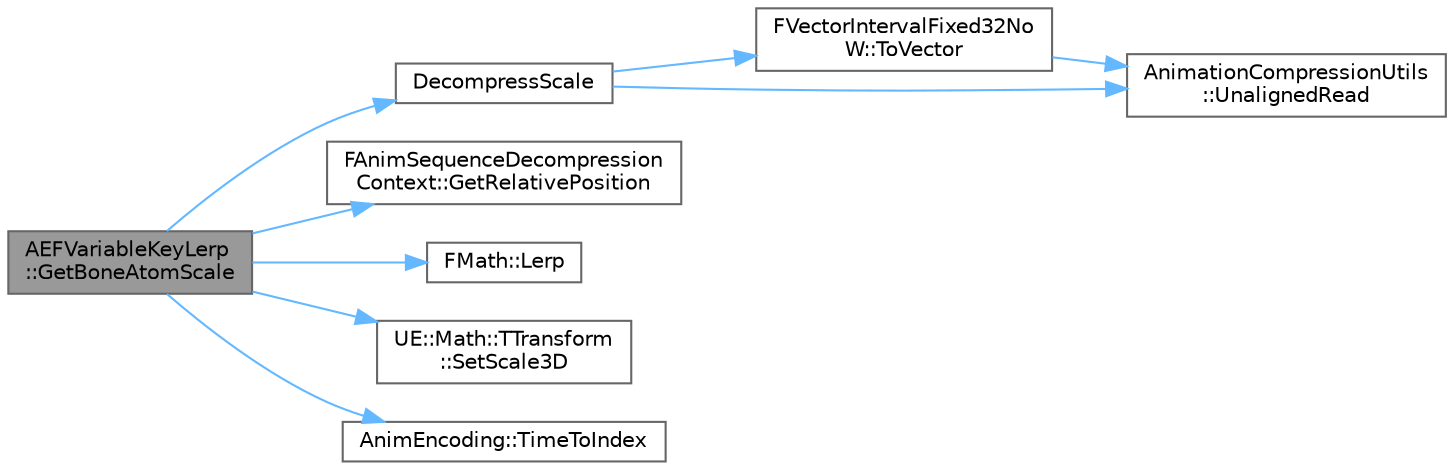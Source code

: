 digraph "AEFVariableKeyLerp::GetBoneAtomScale"
{
 // INTERACTIVE_SVG=YES
 // LATEX_PDF_SIZE
  bgcolor="transparent";
  edge [fontname=Helvetica,fontsize=10,labelfontname=Helvetica,labelfontsize=10];
  node [fontname=Helvetica,fontsize=10,shape=box,height=0.2,width=0.4];
  rankdir="LR";
  Node1 [id="Node000001",label="AEFVariableKeyLerp\l::GetBoneAtomScale",height=0.2,width=0.4,color="gray40", fillcolor="grey60", style="filled", fontcolor="black",tooltip="Decompress the Scale component of a BoneAtom."];
  Node1 -> Node2 [id="edge1_Node000001_Node000002",color="steelblue1",style="solid",tooltip=" "];
  Node2 [id="Node000002",label="DecompressScale",height=0.2,width=0.4,color="grey40", fillcolor="white", style="filled",URL="$d0/dc6/AnimationCompression_8h.html#a4c25db50cf236980f1e2e3bdc020e2a1",tooltip="Templated Scale Decompressor."];
  Node2 -> Node3 [id="edge2_Node000002_Node000003",color="steelblue1",style="solid",tooltip=" "];
  Node3 [id="Node000003",label="FVectorIntervalFixed32No\lW::ToVector",height=0.2,width=0.4,color="grey40", fillcolor="white", style="filled",URL="$d1/d30/classFVectorIntervalFixed32NoW.html#acc8d261c1667d74f7d45ab0a0f0043c6",tooltip=" "];
  Node3 -> Node4 [id="edge3_Node000003_Node000004",color="steelblue1",style="solid",tooltip=" "];
  Node4 [id="Node000004",label="AnimationCompressionUtils\l::UnalignedRead",height=0.2,width=0.4,color="grey40", fillcolor="white", style="filled",URL="$db/dc2/namespaceAnimationCompressionUtils.html#aab3acd88a567b8a3e00af1baeafa72ad",tooltip=" "];
  Node2 -> Node4 [id="edge4_Node000002_Node000004",color="steelblue1",style="solid",tooltip=" "];
  Node1 -> Node5 [id="edge5_Node000001_Node000005",color="steelblue1",style="solid",tooltip=" "];
  Node5 [id="Node000005",label="FAnimSequenceDecompression\lContext::GetRelativePosition",height=0.2,width=0.4,color="grey40", fillcolor="white", style="filled",URL="$d3/d67/structFAnimSequenceDecompressionContext.html#a868eb93fbb0396de0d066e15c0ed0164",tooltip=" "];
  Node1 -> Node6 [id="edge6_Node000001_Node000006",color="steelblue1",style="solid",tooltip=" "];
  Node6 [id="Node000006",label="FMath::Lerp",height=0.2,width=0.4,color="grey40", fillcolor="white", style="filled",URL="$dc/d20/structFMath.html#a66fea1deeb3d78e748d87fcf1d4e1a3b",tooltip="Performs a linear interpolation between two values, Alpha ranges from 0-1."];
  Node1 -> Node7 [id="edge7_Node000001_Node000007",color="steelblue1",style="solid",tooltip=" "];
  Node7 [id="Node000007",label="UE::Math::TTransform\l::SetScale3D",height=0.2,width=0.4,color="grey40", fillcolor="white", style="filled",URL="$d9/db6/structUE_1_1Math_1_1TTransform.html#a1677d7bce674b3dccc70d79bccd537c7",tooltip="Sets the Scale3D component."];
  Node1 -> Node8 [id="edge8_Node000001_Node000008",color="steelblue1",style="solid",tooltip=" "];
  Node8 [id="Node000008",label="AnimEncoding::TimeToIndex",height=0.2,width=0.4,color="grey40", fillcolor="white", style="filled",URL="$d8/d6a/classAnimEncoding.html#a2d2c0a0720cea981837dffbb79a75edd",tooltip="Handles Byte-swapping incoming animation data from a MemoryReader."];
}
